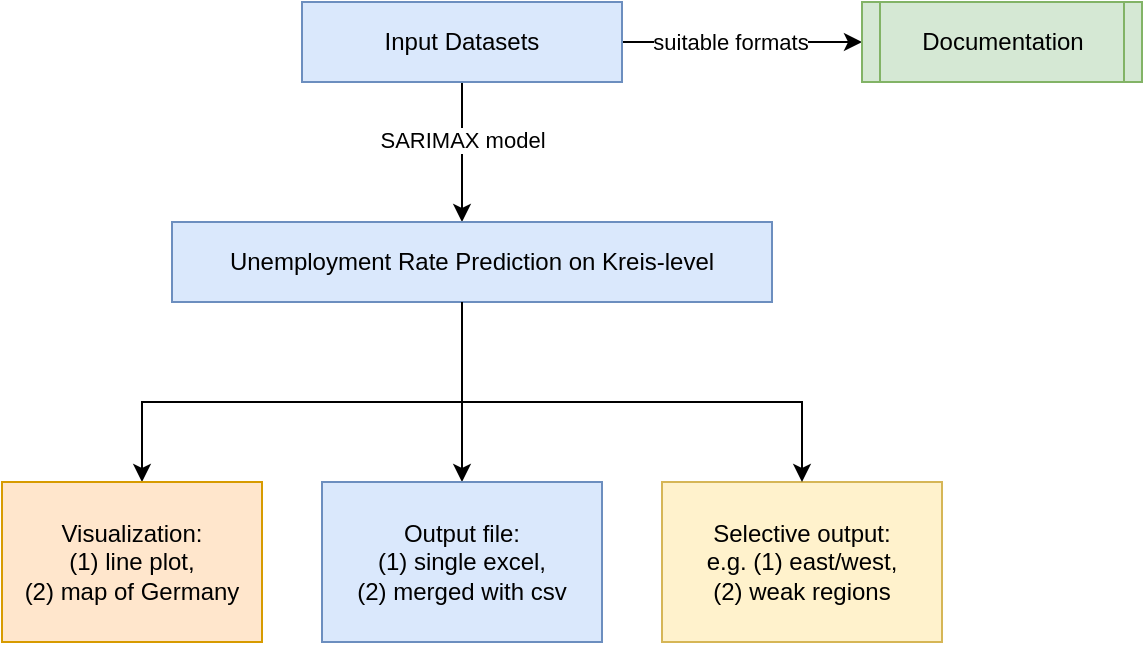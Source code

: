 <mxfile version="14.8.3" type="github">
  <diagram id="C5RBs43oDa-KdzZeNtuy" name="Page-1">
    <mxGraphModel dx="984" dy="743" grid="1" gridSize="10" guides="1" tooltips="1" connect="1" arrows="1" fold="1" page="1" pageScale="1" pageWidth="827" pageHeight="1169" math="0" shadow="0">
      <root>
        <mxCell id="WIyWlLk6GJQsqaUBKTNV-0" />
        <mxCell id="WIyWlLk6GJQsqaUBKTNV-1" parent="WIyWlLk6GJQsqaUBKTNV-0" />
        <mxCell id="mY9FPSq453opSmu5oag3-4" value="" style="edgeStyle=orthogonalEdgeStyle;rounded=0;orthogonalLoop=1;jettySize=auto;html=1;" edge="1" parent="WIyWlLk6GJQsqaUBKTNV-1" source="mY9FPSq453opSmu5oag3-1" target="mY9FPSq453opSmu5oag3-3">
          <mxGeometry relative="1" as="geometry" />
        </mxCell>
        <mxCell id="mY9FPSq453opSmu5oag3-5" value="suitable formats" style="edgeLabel;html=1;align=center;verticalAlign=middle;resizable=0;points=[];" vertex="1" connectable="0" parent="mY9FPSq453opSmu5oag3-4">
          <mxGeometry x="-0.447" y="3" relative="1" as="geometry">
            <mxPoint x="21" y="3" as="offset" />
          </mxGeometry>
        </mxCell>
        <mxCell id="mY9FPSq453opSmu5oag3-8" value="" style="edgeStyle=orthogonalEdgeStyle;rounded=0;orthogonalLoop=1;jettySize=auto;html=1;" edge="1" parent="WIyWlLk6GJQsqaUBKTNV-1" source="mY9FPSq453opSmu5oag3-1" target="mY9FPSq453opSmu5oag3-7">
          <mxGeometry relative="1" as="geometry">
            <Array as="points">
              <mxPoint x="280" y="210" />
              <mxPoint x="280" y="210" />
            </Array>
          </mxGeometry>
        </mxCell>
        <mxCell id="mY9FPSq453opSmu5oag3-9" value="SARIMAX model" style="edgeLabel;html=1;align=center;verticalAlign=middle;resizable=0;points=[];" vertex="1" connectable="0" parent="mY9FPSq453opSmu5oag3-8">
          <mxGeometry x="-0.175" relative="1" as="geometry">
            <mxPoint as="offset" />
          </mxGeometry>
        </mxCell>
        <mxCell id="mY9FPSq453opSmu5oag3-1" value="Input Datasets" style="rounded=0;whiteSpace=wrap;html=1;fillColor=#dae8fc;strokeColor=#6c8ebf;" vertex="1" parent="WIyWlLk6GJQsqaUBKTNV-1">
          <mxGeometry x="200" y="120" width="160" height="40" as="geometry" />
        </mxCell>
        <mxCell id="mY9FPSq453opSmu5oag3-3" value="Documentation" style="shape=process;whiteSpace=wrap;html=1;backgroundOutline=1;rounded=0;size=0.067;fillColor=#d5e8d4;strokeColor=#82b366;" vertex="1" parent="WIyWlLk6GJQsqaUBKTNV-1">
          <mxGeometry x="480" y="120" width="140" height="40" as="geometry" />
        </mxCell>
        <mxCell id="mY9FPSq453opSmu5oag3-13" value="" style="edgeStyle=orthogonalEdgeStyle;rounded=0;orthogonalLoop=1;jettySize=auto;html=1;" edge="1" parent="WIyWlLk6GJQsqaUBKTNV-1" source="mY9FPSq453opSmu5oag3-7" target="mY9FPSq453opSmu5oag3-12">
          <mxGeometry relative="1" as="geometry">
            <Array as="points">
              <mxPoint x="280" y="320" />
              <mxPoint x="120" y="320" />
            </Array>
          </mxGeometry>
        </mxCell>
        <mxCell id="mY9FPSq453opSmu5oag3-7" value="Unemployment Rate Prediction on Kreis-level" style="rounded=0;whiteSpace=wrap;html=1;fillColor=#dae8fc;strokeColor=#6c8ebf;" vertex="1" parent="WIyWlLk6GJQsqaUBKTNV-1">
          <mxGeometry x="135" y="230" width="300" height="40" as="geometry" />
        </mxCell>
        <mxCell id="mY9FPSq453opSmu5oag3-12" value="Visualization: &lt;br&gt;(1) line plot, &lt;br&gt;(2) map of Germany" style="rounded=0;whiteSpace=wrap;html=1;fillColor=#ffe6cc;strokeColor=#d79b00;" vertex="1" parent="WIyWlLk6GJQsqaUBKTNV-1">
          <mxGeometry x="50" y="360" width="130" height="80" as="geometry" />
        </mxCell>
        <mxCell id="mY9FPSq453opSmu5oag3-15" value="" style="edgeStyle=orthogonalEdgeStyle;rounded=0;orthogonalLoop=1;jettySize=auto;html=1;entryX=0.5;entryY=0;entryDx=0;entryDy=0;" edge="1" parent="WIyWlLk6GJQsqaUBKTNV-1" target="mY9FPSq453opSmu5oag3-16">
          <mxGeometry relative="1" as="geometry">
            <mxPoint x="280" y="270" as="sourcePoint" />
            <mxPoint x="286" y="360" as="targetPoint" />
            <Array as="points">
              <mxPoint x="280" y="270" />
            </Array>
          </mxGeometry>
        </mxCell>
        <mxCell id="mY9FPSq453opSmu5oag3-16" value="Output file: &lt;br&gt;(1) single excel, &lt;br&gt;(2) merged with csv" style="rounded=0;whiteSpace=wrap;html=1;fillColor=#dae8fc;strokeColor=#6c8ebf;" vertex="1" parent="WIyWlLk6GJQsqaUBKTNV-1">
          <mxGeometry x="210" y="360" width="140" height="80" as="geometry" />
        </mxCell>
        <mxCell id="mY9FPSq453opSmu5oag3-19" value="Selective output:&lt;br&gt;e.g. (1) east/west,&lt;br&gt;(2) weak regions" style="rounded=0;whiteSpace=wrap;html=1;fillColor=#fff2cc;strokeColor=#d6b656;" vertex="1" parent="WIyWlLk6GJQsqaUBKTNV-1">
          <mxGeometry x="380" y="360" width="140" height="80" as="geometry" />
        </mxCell>
        <mxCell id="mY9FPSq453opSmu5oag3-20" value="" style="edgeStyle=orthogonalEdgeStyle;rounded=0;orthogonalLoop=1;jettySize=auto;html=1;" edge="1" parent="WIyWlLk6GJQsqaUBKTNV-1">
          <mxGeometry relative="1" as="geometry">
            <mxPoint x="280" y="270" as="sourcePoint" />
            <mxPoint x="450" y="360" as="targetPoint" />
            <Array as="points">
              <mxPoint x="280" y="320" />
              <mxPoint x="450" y="320" />
              <mxPoint x="450" y="360" />
            </Array>
          </mxGeometry>
        </mxCell>
      </root>
    </mxGraphModel>
  </diagram>
</mxfile>
